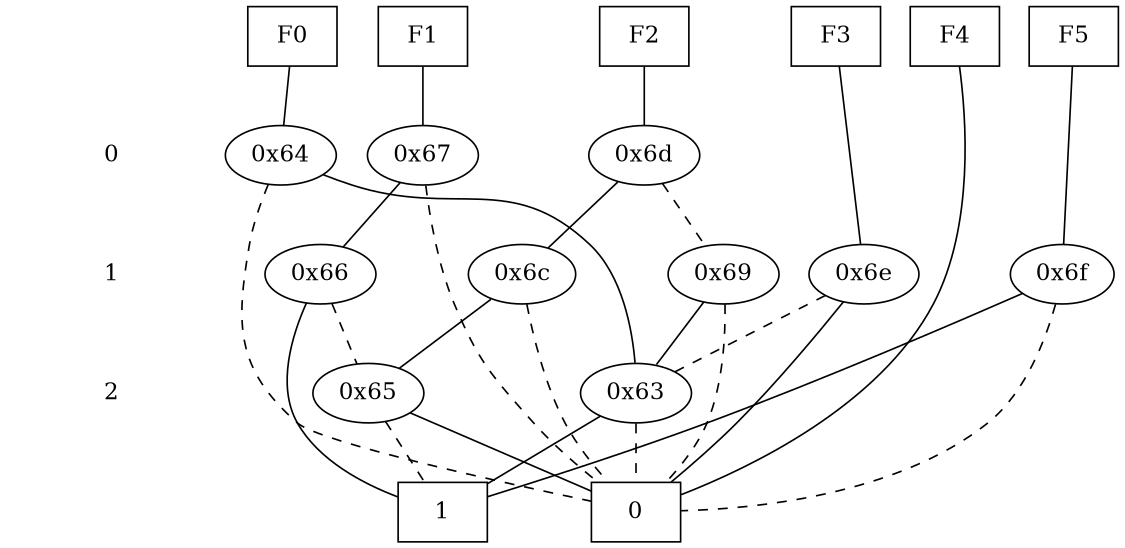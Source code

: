 digraph "DD" {
size = "7.5,10"
center = true;
edge [dir = none];
{ node [shape = plaintext];
  edge [style = invis];
  "CONST NODES" [style = invis];
" 0 " -> " 1 " -> " 2 " -> "CONST NODES"; 
}
{ rank = same; node [shape = box]; edge [style = invis];
"F0" -> "F1" -> "F2" -> "F3" -> "F4" -> "F5"; }
{ rank = same; " 0 ";
"0x64";
"0x6d";
"0x67";
}
{ rank = same; " 1 ";
"0x66";
"0x6f";
"0x69";
"0x6c";
"0x6e";
}
{ rank = same; " 2 ";
"0x63";
"0x65";
}
{ rank = same; "CONST NODES";
{ node [shape = box]; "0x4a";
"0x49";
}
}
"F0" -> "0x64" [style = solid];
"F1" -> "0x67" [style = solid];
"F2" -> "0x6d" [style = solid];
"F3" -> "0x6e" [style = solid];
"F4" -> "0x4a" [style = solid];
"F5" -> "0x6f" [style = solid];
"0x64" -> "0x63";
"0x64" -> "0x4a" [style = dashed];
"0x6d" -> "0x6c";
"0x6d" -> "0x69" [style = dashed];
"0x67" -> "0x66";
"0x67" -> "0x4a" [style = dashed];
"0x66" -> "0x49";
"0x66" -> "0x65" [style = dashed];
"0x6f" -> "0x49";
"0x6f" -> "0x4a" [style = dashed];
"0x69" -> "0x63";
"0x69" -> "0x4a" [style = dashed];
"0x6c" -> "0x65";
"0x6c" -> "0x4a" [style = dashed];
"0x6e" -> "0x4a";
"0x6e" -> "0x63" [style = dashed];
"0x63" -> "0x49";
"0x63" -> "0x4a" [style = dashed];
"0x65" -> "0x4a";
"0x65" -> "0x49" [style = dashed];
"0x4a" [label = "0"];
"0x49" [label = "1"];
}
